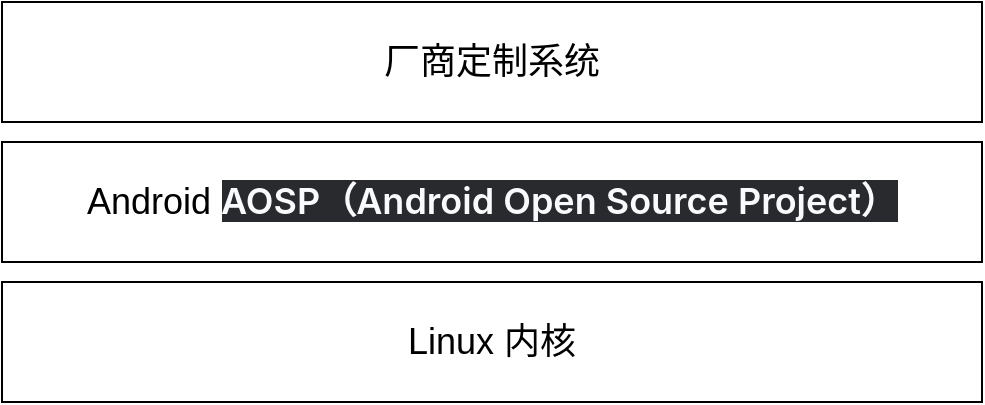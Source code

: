 <mxfile version="27.2.0">
  <diagram name="第 1 页" id="TBruVFr-u36KiFqJf4Vp">
    <mxGraphModel dx="1240" dy="639" grid="1" gridSize="10" guides="1" tooltips="1" connect="1" arrows="1" fold="1" page="1" pageScale="1" pageWidth="827" pageHeight="1169" math="0" shadow="0">
      <root>
        <mxCell id="0" />
        <mxCell id="1" parent="0" />
        <mxCell id="gwG34qnaKFS2RJj8cQNM-1" value="&lt;font style=&quot;font-size: 18px;&quot;&gt;Linux 内核&lt;/font&gt;" style="rounded=0;whiteSpace=wrap;html=1;" vertex="1" parent="1">
          <mxGeometry x="120" y="490" width="490" height="60" as="geometry" />
        </mxCell>
        <mxCell id="gwG34qnaKFS2RJj8cQNM-2" value="&lt;span&gt;&lt;font style=&quot;font-size: 18px;&quot;&gt;&lt;font style=&quot;color: light-dark(rgb(0, 0, 0), rgb(255, 255, 255));&quot;&gt;Android&lt;/font&gt;&lt;font style=&quot;color: light-dark(rgb(248, 250, 255), rgb(255, 255, 255));&quot;&gt;&amp;nbsp;&lt;/font&gt;&lt;span style=&quot;font-weight: 600; font-family: quote-cjk-patch, Inter, system-ui, -apple-system, &amp;quot;system-ui&amp;quot;, &amp;quot;Segoe UI&amp;quot;, Roboto, &amp;quot;Noto Sans&amp;quot;, Ubuntu, Cantarell, &amp;quot;Helvetica Neue&amp;quot;, Oxygen, &amp;quot;Open Sans&amp;quot;, sans-serif; text-align: start; background-color: light-dark(rgb(41, 42, 45), transparent); color: rgb(248, 250, 255);&quot;&gt;&lt;font style=&quot;color: light-dark(rgb(248, 250, 255), rgb(255, 255, 255));&quot;&gt;AOSP（Android Open Source Project）&lt;/font&gt;&lt;/span&gt;&lt;/font&gt;&lt;/span&gt;" style="rounded=0;whiteSpace=wrap;html=1;" vertex="1" parent="1">
          <mxGeometry x="120" y="420" width="490" height="60" as="geometry" />
        </mxCell>
        <mxCell id="gwG34qnaKFS2RJj8cQNM-3" value="&lt;font style=&quot;font-size: 18px;&quot;&gt;厂商定制系统&lt;/font&gt;" style="rounded=0;whiteSpace=wrap;html=1;" vertex="1" parent="1">
          <mxGeometry x="120" y="350" width="490" height="60" as="geometry" />
        </mxCell>
      </root>
    </mxGraphModel>
  </diagram>
</mxfile>
